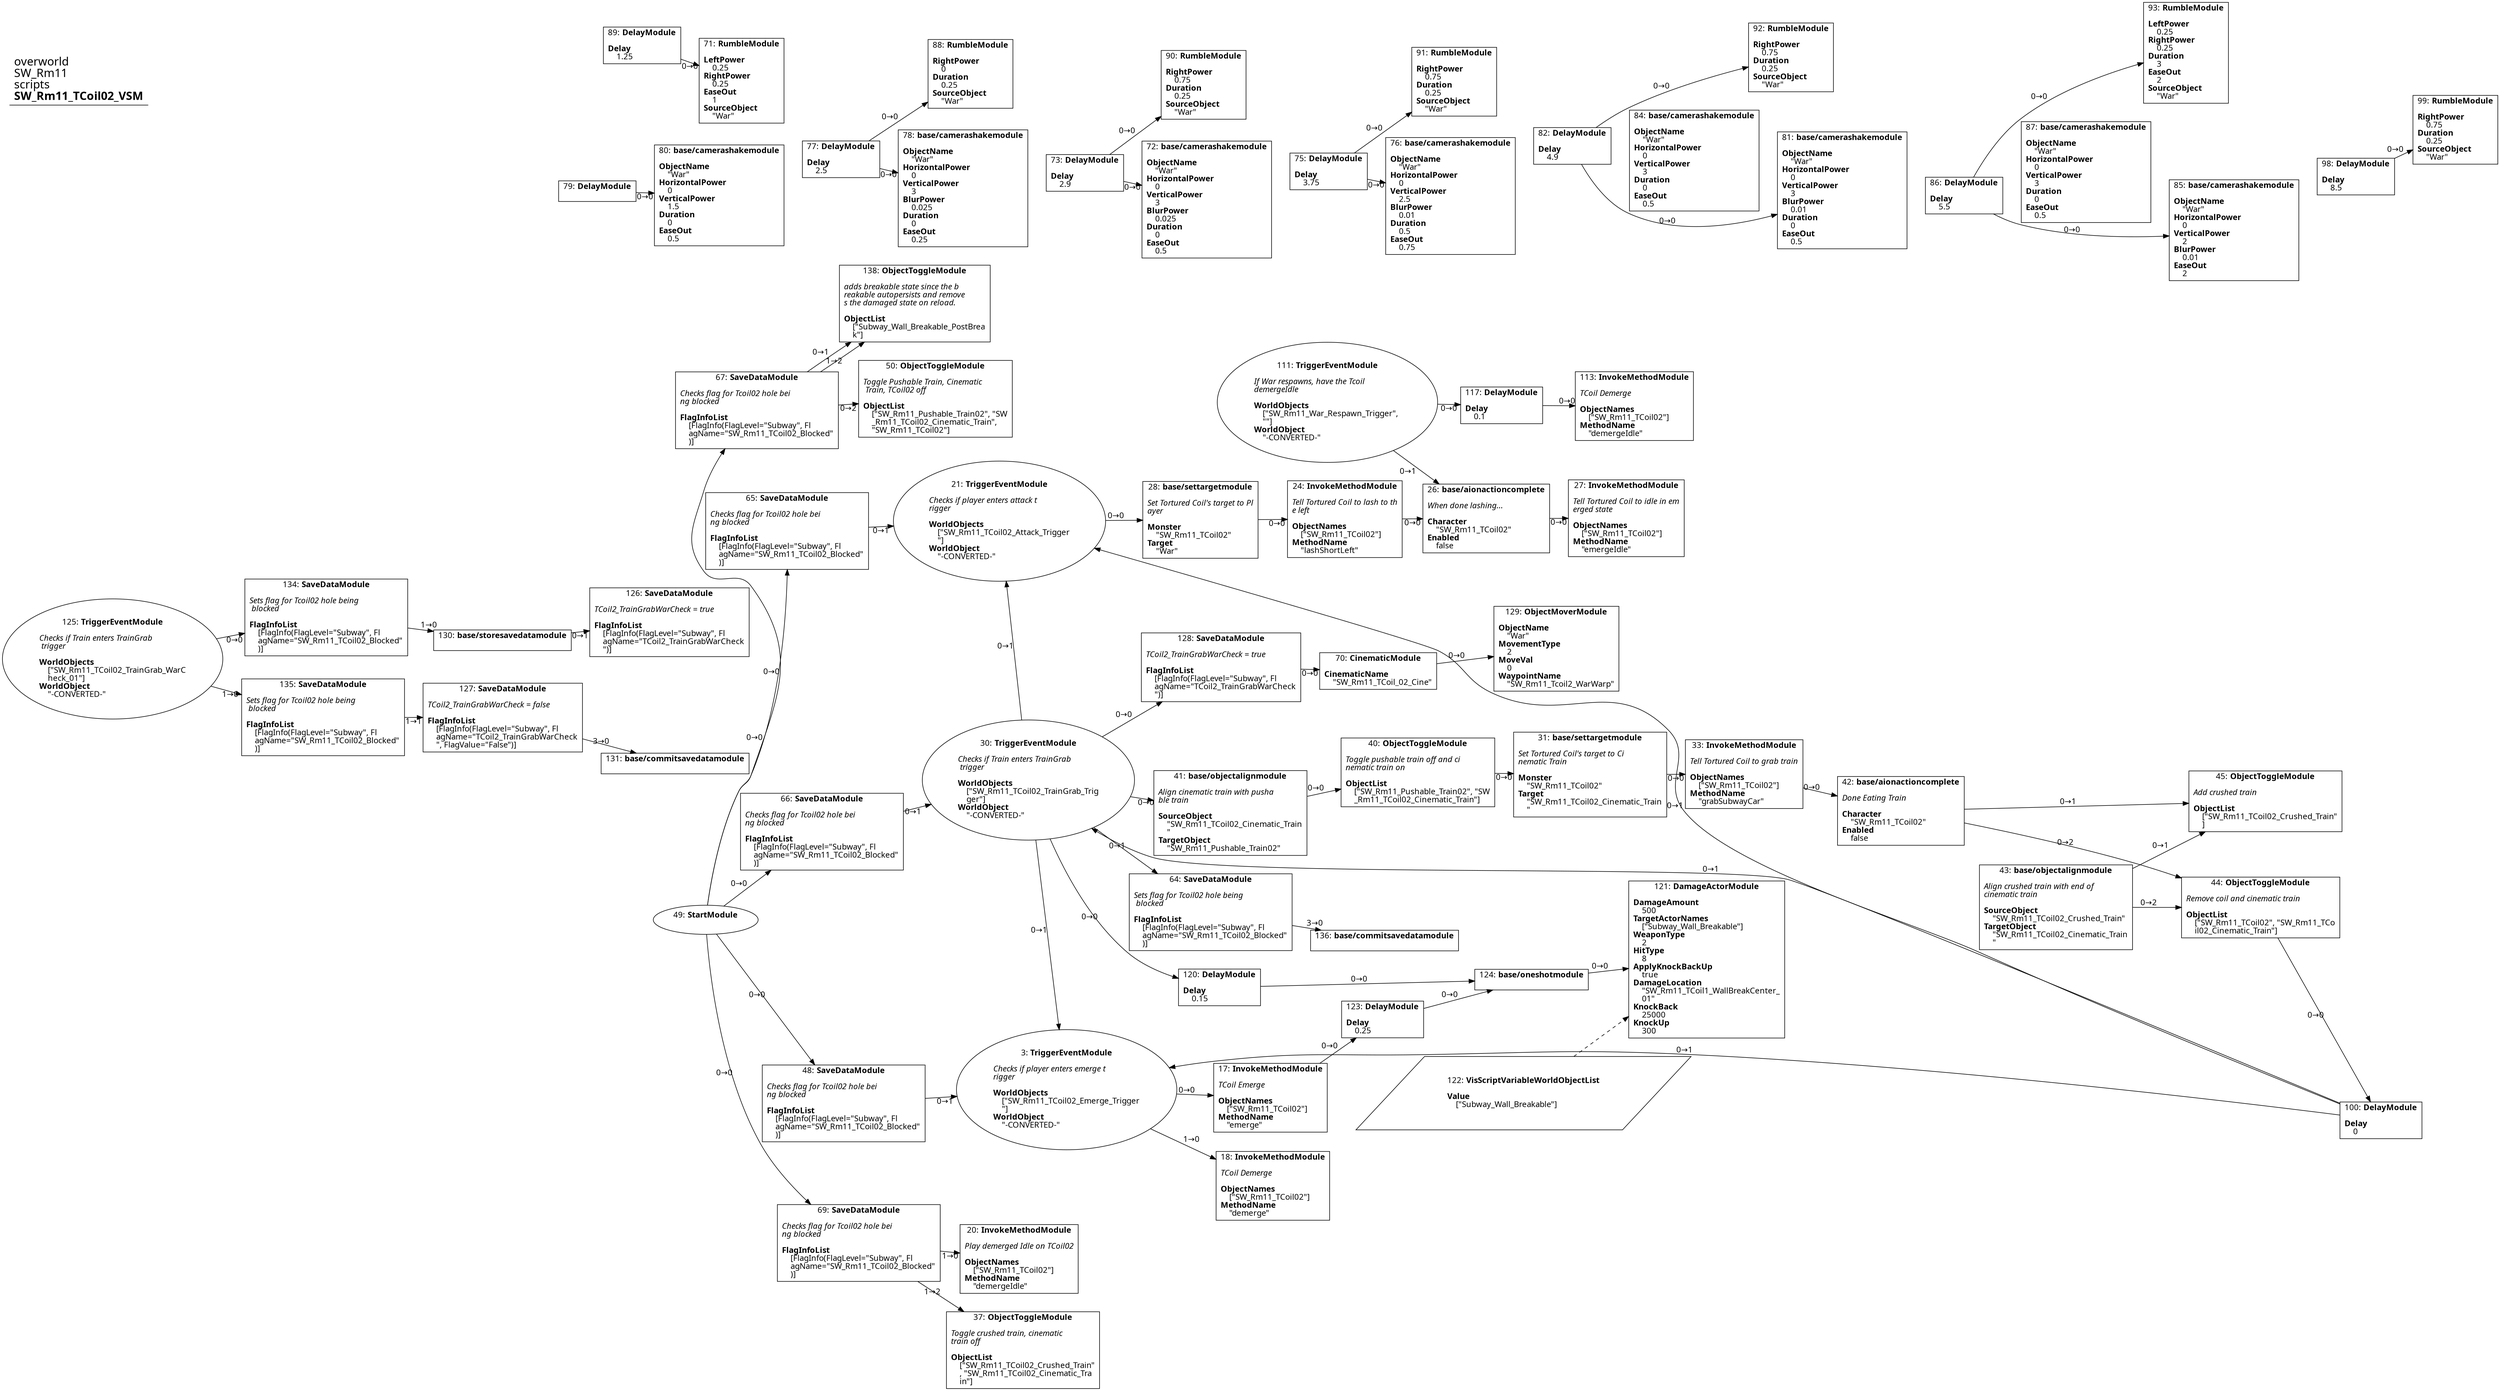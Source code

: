 digraph {
    layout = fdp;
    overlap = prism;
    sep = "+16";
    splines = spline;

    node [ shape = box ];

    graph [ fontname = "Segoe UI" ];
    node [ fontname = "Segoe UI" ];
    edge [ fontname = "Segoe UI" ];

    3 [ label = <3: <b>TriggerEventModule</b><br/><br/><i>Checks if player enters emerge t<br align="left"/>rigger<br align="left"/></i><br align="left"/><b>WorldObjects</b><br align="left"/>    [&quot;SW_Rm11_TCoil02_Emerge_Trigger<br align="left"/>    &quot;]<br align="left"/><b>WorldObject</b><br align="left"/>    &quot;-CONVERTED-&quot;<br align="left"/>> ];
    3 [ shape = oval ]
    3 [ pos = "-0.31500003,-0.93000007!" ];
    3 -> 17 [ label = "0→0" ];
    3 -> 18 [ label = "1→0" ];

    17 [ label = <17: <b>InvokeMethodModule</b><br/><br/><i>TCoil Emerge<br align="left"/></i><br align="left"/><b>ObjectNames</b><br align="left"/>    [&quot;SW_Rm11_TCoil02&quot;]<br align="left"/><b>MethodName</b><br align="left"/>    &quot;emerge&quot;<br align="left"/>> ];
    17 [ pos = "-0.057000004,-0.93000007!" ];
    17 -> 123 [ label = "0→0" ];

    18 [ label = <18: <b>InvokeMethodModule</b><br/><br/><i>TCoil Demerge<br align="left"/></i><br align="left"/><b>ObjectNames</b><br align="left"/>    [&quot;SW_Rm11_TCoil02&quot;]<br align="left"/><b>MethodName</b><br align="left"/>    &quot;demerge&quot;<br align="left"/>> ];
    18 [ pos = "-0.053000003,-1.0780001!" ];

    20 [ label = <20: <b>InvokeMethodModule</b><br/><br/><i>Play demerged Idle on TCoil02<br align="left"/></i><br align="left"/><b>ObjectNames</b><br align="left"/>    [&quot;SW_Rm11_TCoil02&quot;]<br align="left"/><b>MethodName</b><br align="left"/>    &quot;demergeIdle&quot;<br align="left"/>> ];
    20 [ pos = "-0.48900002,-1.2490001!" ];

    21 [ label = <21: <b>TriggerEventModule</b><br/><br/><i>Checks if player enters attack t<br align="left"/>rigger<br align="left"/></i><br align="left"/><b>WorldObjects</b><br align="left"/>    [&quot;SW_Rm11_TCoil02_Attack_Trigger<br align="left"/>    &quot;]<br align="left"/><b>WorldObject</b><br align="left"/>    &quot;-CONVERTED-&quot;<br align="left"/>> ];
    21 [ shape = oval ]
    21 [ pos = "-0.37600002,0.18900001!" ];
    21 -> 28 [ label = "0→0" ];

    24 [ label = <24: <b>InvokeMethodModule</b><br/><br/><i>Tell Tortured Coil to lash to th<br align="left"/>e left<br align="left"/></i><br align="left"/><b>ObjectNames</b><br align="left"/>    [&quot;SW_Rm11_TCoil02&quot;]<br align="left"/><b>MethodName</b><br align="left"/>    &quot;lashShortLeft&quot;<br align="left"/>> ];
    24 [ pos = "0.124000005,0.18900001!" ];
    24 -> 26 [ label = "0→0" ];

    26 [ label = <26: <b>base/aionactioncomplete</b><br/><br/><i>When done lashing...<br align="left"/></i><br align="left"/><b>Character</b><br align="left"/>    &quot;SW_Rm11_TCoil02&quot;<br align="left"/><b>Enabled</b><br align="left"/>    false<br align="left"/>> ];
    26 [ pos = "0.36,0.18900001!" ];
    26 -> 27 [ label = "0→0" ];

    27 [ label = <27: <b>InvokeMethodModule</b><br/><br/><i>Tell Tortured Coil to idle in em<br align="left"/>erged state<br align="left"/></i><br align="left"/><b>ObjectNames</b><br align="left"/>    [&quot;SW_Rm11_TCoil02&quot;]<br align="left"/><b>MethodName</b><br align="left"/>    &quot;emergeIdle&quot;<br align="left"/>> ];
    27 [ pos = "0.59400004,0.18900001!" ];

    28 [ label = <28: <b>base/settargetmodule</b><br/><br/><i>Set Tortured Coil's target to Pl<br align="left"/>ayer<br align="left"/></i><br align="left"/><b>Monster</b><br align="left"/>    &quot;SW_Rm11_TCoil02&quot;<br align="left"/><b>Target</b><br align="left"/>    &quot;War&quot;<br align="left"/>> ];
    28 [ pos = "-0.119,0.18900001!" ];
    28 -> 24 [ label = "0→0" ];

    30 [ label = <30: <b>TriggerEventModule</b><br/><br/><i>Checks if Train enters TrainGrab<br align="left"/> trigger<br align="left"/></i><br align="left"/><b>WorldObjects</b><br align="left"/>    [&quot;SW_Rm11_TCoil02_TrainGrab_Trig<br align="left"/>    ger&quot;]<br align="left"/><b>WorldObject</b><br align="left"/>    &quot;-CONVERTED-&quot;<br align="left"/>> ];
    30 [ shape = oval ]
    30 [ pos = "-0.37100002,-0.36200002!" ];
    30 -> 64 [ label = "0→1" ];
    30 -> 41 [ label = "0→0" ];
    30 -> 21 [ label = "0→1" ];
    30 -> 3 [ label = "0→1" ];
    30 -> 120 [ label = "0→0" ];
    30 -> 128 [ label = "0→0" ];

    31 [ label = <31: <b>base/settargetmodule</b><br/><br/><i>Set Tortured Coil's target to Ci<br align="left"/>nematic Train<br align="left"/></i><br align="left"/><b>Monster</b><br align="left"/>    &quot;SW_Rm11_TCoil02&quot;<br align="left"/><b>Target</b><br align="left"/>    &quot;SW_Rm11_TCoil02_Cinematic_Train<br align="left"/>    &quot;<br align="left"/>> ];
    31 [ pos = "0.47200003,-0.36200002!" ];
    31 -> 33 [ label = "0→0" ];

    33 [ label = <33: <b>InvokeMethodModule</b><br/><br/><i>Tell Tortured Coil to grab train<br align="left"/></i><br align="left"/><b>ObjectNames</b><br align="left"/>    [&quot;SW_Rm11_TCoil02&quot;]<br align="left"/><b>MethodName</b><br align="left"/>    &quot;grabSubwayCar&quot;<br align="left"/>> ];
    33 [ pos = "0.75000006,-0.36200002!" ];
    33 -> 42 [ label = "0→0" ];

    37 [ label = <37: <b>ObjectToggleModule</b><br/><br/><i>Toggle crushed train, cinematic <br align="left"/>train off<br align="left"/></i><br align="left"/><b>ObjectList</b><br align="left"/>    [&quot;SW_Rm11_TCoil02_Crushed_Train&quot;<br align="left"/>    , &quot;SW_Rm11_TCoil02_Cinematic_Tra<br align="left"/>    in&quot;]<br align="left"/>> ];
    37 [ pos = "-0.48700002,-1.4130001!" ];

    40 [ label = <40: <b>ObjectToggleModule</b><br/><br/><i>Toggle pushable train off and ci<br align="left"/>nematic train on<br align="left"/></i><br align="left"/><b>ObjectList</b><br align="left"/>    [&quot;SW_Rm11_Pushable_Train02&quot;, &quot;SW<br align="left"/>    _Rm11_TCoil02_Cinematic_Train&quot;]<br align="left"/>> ];
    40 [ pos = "0.18200001,-0.35300002!" ];
    40 -> 31 [ label = "0→0" ];

    41 [ label = <41: <b>base/objectalignmodule</b><br/><br/><i>Align cinematic train with pusha<br align="left"/>ble train<br align="left"/></i><br align="left"/><b>SourceObject</b><br align="left"/>    &quot;SW_Rm11_TCoil02_Cinematic_Train<br align="left"/>    &quot;<br align="left"/><b>TargetObject</b><br align="left"/>    &quot;SW_Rm11_Pushable_Train02&quot;<br align="left"/>> ];
    41 [ pos = "-0.08400001,-0.45900002!" ];
    41 -> 40 [ label = "0→0" ];

    42 [ label = <42: <b>base/aionactioncomplete</b><br/><br/><i>Done Eating Train<br align="left"/></i><br align="left"/><b>Character</b><br align="left"/>    &quot;SW_Rm11_TCoil02&quot;<br align="left"/><b>Enabled</b><br align="left"/>    false<br align="left"/>> ];
    42 [ pos = "1.031,-0.36200002!" ];
    42 -> 45 [ label = "0→1" ];
    42 -> 44 [ label = "0→2" ];

    43 [ label = <43: <b>base/objectalignmodule</b><br/><br/><i>Align crushed train with end of <br align="left"/>cinematic train<br align="left"/></i><br align="left"/><b>SourceObject</b><br align="left"/>    &quot;SW_Rm11_TCoil02_Crushed_Train&quot;<br align="left"/><b>TargetObject</b><br align="left"/>    &quot;SW_Rm11_TCoil02_Cinematic_Train<br align="left"/>    &quot;<br align="left"/>> ];
    43 [ pos = "1.2620001,-0.544!" ];
    43 -> 44 [ label = "0→2" ];
    43 -> 45 [ label = "0→1" ];

    44 [ label = <44: <b>ObjectToggleModule</b><br/><br/><i>Remove coil and cinematic train<br align="left"/></i><br align="left"/><b>ObjectList</b><br align="left"/>    [&quot;SW_Rm11_TCoil02&quot;, &quot;SW_Rm11_TCo<br align="left"/>    il02_Cinematic_Train&quot;]<br align="left"/>> ];
    44 [ pos = "1.608,-0.541!" ];
    44 -> 100 [ label = "0→0" ];

    45 [ label = <45: <b>ObjectToggleModule</b><br/><br/><i>Add crushed train<br align="left"/></i><br align="left"/><b>ObjectList</b><br align="left"/>    [&quot;SW_Rm11_TCoil02_Crushed_Train&quot;<br align="left"/>    ]<br align="left"/>> ];
    45 [ pos = "1.6070001,-0.33600003!" ];

    48 [ label = <48: <b>SaveDataModule</b><br/><br/><i>Checks flag for Tcoil02 hole bei<br align="left"/>ng blocked<br align="left"/></i><br align="left"/><b>FlagInfoList</b><br align="left"/>    [FlagInfo(FlagLevel=&quot;Subway&quot;, Fl<br align="left"/>    agName=&quot;SW_Rm11_TCoil02_Blocked&quot;<br align="left"/>    )]<br align="left"/>> ];
    48 [ pos = "-0.703,-0.95300007!" ];
    48 -> 3 [ label = "0→1" ];

    49 [ label = <49: <b>StartModule</b><br/><br/>> ];
    49 [ shape = oval ]
    49 [ pos = "-0.97,-0.569!" ];
    49 -> 48 [ label = "0→0" ];
    49 -> 65 [ label = "0→0" ];
    49 -> 66 [ label = "0→0" ];
    49 -> 67 [ label = "0→0" ];
    49 -> 69 [ label = "0→0" ];

    50 [ label = <50: <b>ObjectToggleModule</b><br/><br/><i>Toggle Pushable Train, Cinematic<br align="left"/> Train, TCoil02 off<br align="left"/></i><br align="left"/><b>ObjectList</b><br align="left"/>    [&quot;SW_Rm11_Pushable_Train02&quot;, &quot;SW<br align="left"/>    _Rm11_TCoil02_Cinematic_Train&quot;, <br align="left"/>    &quot;SW_Rm11_TCoil02&quot;]<br align="left"/>> ];
    50 [ pos = "-0.42200002,0.46600002!" ];

    64 [ label = <64: <b>SaveDataModule</b><br/><br/><i>Sets flag for Tcoil02 hole being<br align="left"/> blocked<br align="left"/></i><br align="left"/><b>FlagInfoList</b><br align="left"/>    [FlagInfo(FlagLevel=&quot;Subway&quot;, Fl<br align="left"/>    agName=&quot;SW_Rm11_TCoil02_Blocked&quot;<br align="left"/>    )]<br align="left"/>> ];
    64 [ pos = "-0.095000006,-0.54700005!" ];
    64 -> 136 [ label = "3→0" ];

    65 [ label = <65: <b>SaveDataModule</b><br/><br/><i>Checks flag for Tcoil02 hole bei<br align="left"/>ng blocked<br align="left"/></i><br align="left"/><b>FlagInfoList</b><br align="left"/>    [FlagInfo(FlagLevel=&quot;Subway&quot;, Fl<br align="left"/>    agName=&quot;SW_Rm11_TCoil02_Blocked&quot;<br align="left"/>    )]<br align="left"/>> ];
    65 [ pos = "-0.69100004,0.16600001!" ];
    65 -> 21 [ label = "0→1" ];

    66 [ label = <66: <b>SaveDataModule</b><br/><br/><i>Checks flag for Tcoil02 hole bei<br align="left"/>ng blocked<br align="left"/></i><br align="left"/><b>FlagInfoList</b><br align="left"/>    [FlagInfo(FlagLevel=&quot;Subway&quot;, Fl<br align="left"/>    agName=&quot;SW_Rm11_TCoil02_Blocked&quot;<br align="left"/>    )]<br align="left"/>> ];
    66 [ pos = "-0.68100005,-0.38500002!" ];
    66 -> 30 [ label = "0→1" ];

    67 [ label = <67: <b>SaveDataModule</b><br/><br/><i>Checks flag for Tcoil02 hole bei<br align="left"/>ng blocked<br align="left"/></i><br align="left"/><b>FlagInfoList</b><br align="left"/>    [FlagInfo(FlagLevel=&quot;Subway&quot;, Fl<br align="left"/>    agName=&quot;SW_Rm11_TCoil02_Blocked&quot;<br align="left"/>    )]<br align="left"/>> ];
    67 [ pos = "-0.698,0.42000002!" ];
    67 -> 50 [ label = "0→2" ];
    67 -> 138 [ label = "0→1" ];
    67 -> 138 [ label = "1→2" ];

    69 [ label = <69: <b>SaveDataModule</b><br/><br/><i>Checks flag for Tcoil02 hole bei<br align="left"/>ng blocked<br align="left"/></i><br align="left"/><b>FlagInfoList</b><br align="left"/>    [FlagInfo(FlagLevel=&quot;Subway&quot;, Fl<br align="left"/>    agName=&quot;SW_Rm11_TCoil02_Blocked&quot;<br align="left"/>    )]<br align="left"/>> ];
    69 [ pos = "-0.725,-1.2260001!" ];
    69 -> 37 [ label = "1→2" ];
    69 -> 20 [ label = "1→0" ];

    70 [ label = <70: <b>CinematicModule</b><br/><br/><b>CinematicName</b><br align="left"/>    &quot;SW_Rm11_TCoil_02_Cine&quot;<br align="left"/>> ];
    70 [ pos = "0.119,-0.186!" ];
    70 -> 129 [ label = "0→0" ];

    71 [ label = <71: <b>RumbleModule</b><br/><br/><b>LeftPower</b><br align="left"/>    0.25<br align="left"/><b>RightPower</b><br align="left"/>    0.25<br align="left"/><b>EaseOut</b><br align="left"/>    1<br align="left"/><b>SourceObject</b><br align="left"/>    &quot;War&quot;<br align="left"/>> ];
    71 [ pos = "-0.55700004,0.92200005!" ];

    72 [ label = <72: <b>base/camerashakemodule</b><br/><br/><b>ObjectName</b><br align="left"/>    &quot;War&quot;<br align="left"/><b>HorizontalPower</b><br align="left"/>    0<br align="left"/><b>VerticalPower</b><br align="left"/>    3<br align="left"/><b>BlurPower</b><br align="left"/>    0.025<br align="left"/><b>Duration</b><br align="left"/>    0<br align="left"/><b>EaseOut</b><br align="left"/>    0.5<br align="left"/>> ];
    72 [ pos = "0.12100001,0.85800004!" ];

    73 [ label = <73: <b>DelayModule</b><br/><br/><b>Delay</b><br align="left"/>    2.9<br align="left"/>> ];
    73 [ pos = "-0.038000003,0.85800004!" ];
    73 -> 72 [ label = "0→0" ];
    73 -> 90 [ label = "0→0" ];

    75 [ label = <75: <b>DelayModule</b><br/><br/><b>Delay</b><br align="left"/>    3.75<br align="left"/>> ];
    75 [ pos = "0.303,0.85800004!" ];
    75 -> 76 [ label = "0→0" ];
    75 -> 91 [ label = "0→0" ];

    76 [ label = <76: <b>base/camerashakemodule</b><br/><br/><b>ObjectName</b><br align="left"/>    &quot;War&quot;<br align="left"/><b>HorizontalPower</b><br align="left"/>    0<br align="left"/><b>VerticalPower</b><br align="left"/>    2.5<br align="left"/><b>BlurPower</b><br align="left"/>    0.01<br align="left"/><b>Duration</b><br align="left"/>    0.5<br align="left"/><b>EaseOut</b><br align="left"/>    0.75<br align="left"/>> ];
    76 [ pos = "0.46600002,0.85800004!" ];

    77 [ label = <77: <b>DelayModule</b><br/><br/><b>Delay</b><br align="left"/>    2.5<br align="left"/>> ];
    77 [ pos = "-0.37600002,0.85700005!" ];
    77 -> 78 [ label = "0→0" ];
    77 -> 88 [ label = "0→0" ];

    78 [ label = <78: <b>base/camerashakemodule</b><br/><br/><b>ObjectName</b><br align="left"/>    &quot;War&quot;<br align="left"/><b>HorizontalPower</b><br align="left"/>    0<br align="left"/><b>VerticalPower</b><br align="left"/>    3<br align="left"/><b>BlurPower</b><br align="left"/>    0.025<br align="left"/><b>Duration</b><br align="left"/>    0<br align="left"/><b>EaseOut</b><br align="left"/>    0.25<br align="left"/>> ];
    78 [ pos = "-0.23,0.85700005!" ];

    79 [ label = <79: <b>DelayModule</b><br/><br/>> ];
    79 [ pos = "-0.70000005,0.85700005!" ];
    79 -> 80 [ label = "0→0" ];

    80 [ label = <80: <b>base/camerashakemodule</b><br/><br/><b>ObjectName</b><br align="left"/>    &quot;War&quot;<br align="left"/><b>HorizontalPower</b><br align="left"/>    0<br align="left"/><b>VerticalPower</b><br align="left"/>    1.5<br align="left"/><b>Duration</b><br align="left"/>    0<br align="left"/><b>EaseOut</b><br align="left"/>    0.5<br align="left"/>> ];
    80 [ pos = "-0.55600005,0.85700005!" ];

    81 [ label = <81: <b>base/camerashakemodule</b><br/><br/><b>ObjectName</b><br align="left"/>    &quot;War&quot;<br align="left"/><b>HorizontalPower</b><br align="left"/>    0<br align="left"/><b>VerticalPower</b><br align="left"/>    3<br align="left"/><b>BlurPower</b><br align="left"/>    0.01<br align="left"/><b>Duration</b><br align="left"/>    0<br align="left"/><b>EaseOut</b><br align="left"/>    0.5<br align="left"/>> ];
    81 [ pos = "0.79600006,0.859!" ];

    82 [ label = <82: <b>DelayModule</b><br/><br/><b>Delay</b><br align="left"/>    4.9<br align="left"/>> ];
    82 [ pos = "0.656,0.859!" ];
    82 -> 81 [ label = "0→0" ];
    82 -> 92 [ label = "0→0" ];

    84 [ label = <84: <b>base/camerashakemodule</b><br/><br/><b>ObjectName</b><br align="left"/>    &quot;War&quot;<br align="left"/><b>HorizontalPower</b><br align="left"/>    0<br align="left"/><b>VerticalPower</b><br align="left"/>    3<br align="left"/><b>Duration</b><br align="left"/>    0<br align="left"/><b>EaseOut</b><br align="left"/>    0.5<br align="left"/>> ];
    84 [ pos = "0.79600006,0.859!" ];

    85 [ label = <85: <b>base/camerashakemodule</b><br/><br/><b>ObjectName</b><br align="left"/>    &quot;War&quot;<br align="left"/><b>HorizontalPower</b><br align="left"/>    0<br align="left"/><b>VerticalPower</b><br align="left"/>    2<br align="left"/><b>BlurPower</b><br align="left"/>    0.01<br align="left"/><b>EaseOut</b><br align="left"/>    2<br align="left"/>> ];
    85 [ pos = "1.13,0.85600007!" ];

    86 [ label = <86: <b>DelayModule</b><br/><br/><b>Delay</b><br align="left"/>    5.5<br align="left"/>> ];
    86 [ pos = "0.99000007,0.85600007!" ];
    86 -> 85 [ label = "0→0" ];
    86 -> 93 [ label = "0→0" ];

    87 [ label = <87: <b>base/camerashakemodule</b><br/><br/><b>ObjectName</b><br align="left"/>    &quot;War&quot;<br align="left"/><b>HorizontalPower</b><br align="left"/>    0<br align="left"/><b>VerticalPower</b><br align="left"/>    3<br align="left"/><b>Duration</b><br align="left"/>    0<br align="left"/><b>EaseOut</b><br align="left"/>    0.5<br align="left"/>> ];
    87 [ pos = "1.13,0.85600007!" ];

    88 [ label = <88: <b>RumbleModule</b><br/><br/><b>RightPower</b><br align="left"/>    0<br align="left"/><b>Duration</b><br align="left"/>    0.25<br align="left"/><b>SourceObject</b><br align="left"/>    &quot;War&quot;<br align="left"/>> ];
    88 [ pos = "-0.231,0.92200005!" ];

    89 [ label = <89: <b>DelayModule</b><br/><br/><b>Delay</b><br align="left"/>    1.25<br align="left"/>> ];
    89 [ pos = "-0.70100003,1.01!" ];
    89 -> 71 [ label = "0→0" ];

    90 [ label = <90: <b>RumbleModule</b><br/><br/><b>RightPower</b><br align="left"/>    0.75<br align="left"/><b>Duration</b><br align="left"/>    0.25<br align="left"/><b>SourceObject</b><br align="left"/>    &quot;War&quot;<br align="left"/>> ];
    90 [ pos = "0.12100001,0.9250001!" ];

    91 [ label = <91: <b>RumbleModule</b><br/><br/><b>RightPower</b><br align="left"/>    0.75<br align="left"/><b>Duration</b><br align="left"/>    0.25<br align="left"/><b>SourceObject</b><br align="left"/>    &quot;War&quot;<br align="left"/>> ];
    91 [ pos = "0.46800002,0.924!" ];

    92 [ label = <92: <b>RumbleModule</b><br/><br/><b>RightPower</b><br align="left"/>    0.75<br align="left"/><b>Duration</b><br align="left"/>    0.25<br align="left"/><b>SourceObject</b><br align="left"/>    &quot;War&quot;<br align="left"/>> ];
    92 [ pos = "0.794,0.92700005!" ];

    93 [ label = <93: <b>RumbleModule</b><br/><br/><b>LeftPower</b><br align="left"/>    0.25<br align="left"/><b>RightPower</b><br align="left"/>    0.25<br align="left"/><b>Duration</b><br align="left"/>    3<br align="left"/><b>EaseOut</b><br align="left"/>    2<br align="left"/><b>SourceObject</b><br align="left"/>    &quot;War&quot;<br align="left"/>> ];
    93 [ pos = "1.133,0.92300004!" ];

    98 [ label = <98: <b>DelayModule</b><br/><br/><b>Delay</b><br align="left"/>    8.5<br align="left"/>> ];
    98 [ pos = "1.3180001,0.85300004!" ];
    98 -> 99 [ label = "0→0" ];

    99 [ label = <99: <b>RumbleModule</b><br/><br/><b>RightPower</b><br align="left"/>    0.75<br align="left"/><b>Duration</b><br align="left"/>    0.25<br align="left"/><b>SourceObject</b><br align="left"/>    &quot;War&quot;<br align="left"/>> ];
    99 [ pos = "1.503,0.92!" ];

    100 [ label = <100: <b>DelayModule</b><br/><br/><b>Delay</b><br align="left"/>    0<br align="left"/>> ];
    100 [ pos = "1.848,-0.95500004!" ];
    100 -> 3 [ label = "0→1" ];
    100 -> 30 [ label = "0→1" ];
    100 -> 21 [ label = "0→1" ];

    111 [ label = <111: <b>TriggerEventModule</b><br/><br/><i>If War respawns, have the Tcoil <br align="left"/>demergeIdle<br align="left"/></i><br align="left"/><b>WorldObjects</b><br align="left"/>    [&quot;SW_Rm11_War_Respawn_Trigger&quot;, <br align="left"/>    &quot;&quot;]<br align="left"/><b>WorldObject</b><br align="left"/>    &quot;-CONVERTED-&quot;<br align="left"/>> ];
    111 [ shape = oval ]
    111 [ pos = "0.085,0.386!" ];
    111 -> 117 [ label = "0→0" ];
    111 -> 26 [ label = "0→1" ];

    113 [ label = <113: <b>InvokeMethodModule</b><br/><br/><i>TCoil Demerge<br align="left"/></i><br align="left"/><b>ObjectNames</b><br align="left"/>    [&quot;SW_Rm11_TCoil02&quot;]<br align="left"/><b>MethodName</b><br align="left"/>    &quot;demergeIdle&quot;<br align="left"/>> ];
    113 [ pos = "0.517,0.386!" ];

    117 [ label = <117: <b>DelayModule</b><br/><br/><b>Delay</b><br align="left"/>    0.1<br align="left"/>> ];
    117 [ pos = "0.358,0.386!" ];
    117 -> 113 [ label = "0→0" ];

    120 [ label = <120: <b>DelayModule</b><br/><br/><b>Delay</b><br align="left"/>    0.15<br align="left"/>> ];
    120 [ pos = "-0.09200001,-0.68200004!" ];
    120 -> 124 [ label = "0→0" ];

    121 [ label = <121: <b>DamageActorModule</b><br/><br/><b>DamageAmount</b><br align="left"/>    500<br align="left"/><b>TargetActorNames</b><br align="left"/>    [&quot;Subway_Wall_Breakable&quot;]<br align="left"/><b>WeaponType</b><br align="left"/>    2<br align="left"/><b>HitType</b><br align="left"/>    8<br align="left"/><b>ApplyKnockBackUp</b><br align="left"/>    true<br align="left"/><b>DamageLocation</b><br align="left"/>    &quot;SW_Rm11_TCoil1_WallBreakCenter_<br align="left"/>    01&quot;<br align="left"/><b>KnockBack</b><br align="left"/>    25000<br align="left"/><b>KnockUp</b><br align="left"/>    300<br align="left"/>> ];
    121 [ pos = "0.64900005,-0.707!" ];
    122 -> 121 [ style = dashed ];

    122 [ label = <122: <b>VisScriptVariableWorldObjectList</b><br/><br/><b>Value</b><br align="left"/>    [&quot;Subway_Wall_Breakable&quot;]<br align="left"/>> ];
    122 [ shape = parallelogram ]
    122 [ pos = "0.40600002,-0.86600006!" ];

    123 [ label = <123: <b>DelayModule</b><br/><br/><b>Delay</b><br align="left"/>    0.25<br align="left"/>> ];
    123 [ pos = "0.19000001,-0.777!" ];
    123 -> 124 [ label = "0→0" ];

    124 [ label = <124: <b>base/oneshotmodule</b><br/><br/>> ];
    124 [ pos = "0.40600002,-0.707!" ];
    124 -> 121 [ label = "0→0" ];

    125 [ label = <125: <b>TriggerEventModule</b><br/><br/><i>Checks if Train enters TrainGrab<br align="left"/> trigger<br align="left"/></i><br align="left"/><b>WorldObjects</b><br align="left"/>    [&quot;SW_Rm11_TCoil02_TrainGrab_WarC<br align="left"/>    heck_01&quot;]<br align="left"/><b>WorldObject</b><br align="left"/>    &quot;-CONVERTED-&quot;<br align="left"/>> ];
    125 [ shape = oval ]
    125 [ pos = "-1.9640001,-0.10300001!" ];
    125 -> 135 [ label = "1→0" ];
    125 -> 134 [ label = "0→0" ];

    126 [ label = <126: <b>SaveDataModule</b><br/><br/><i>TCoil2_TrainGrabWarCheck = true<br align="left"/></i><br align="left"/><b>FlagInfoList</b><br align="left"/>    [FlagInfo(FlagLevel=&quot;Subway&quot;, Fl<br align="left"/>    agName=&quot;TCoil2_TrainGrabWarCheck<br align="left"/>    &quot;)]<br align="left"/>> ];
    126 [ pos = "-1.202,-0.029000001!" ];

    127 [ label = <127: <b>SaveDataModule</b><br/><br/><i>TCoil2_TrainGrabWarCheck = false<br align="left"/></i><br align="left"/><b>FlagInfoList</b><br align="left"/>    [FlagInfo(FlagLevel=&quot;Subway&quot;, Fl<br align="left"/>    agName=&quot;TCoil2_TrainGrabWarCheck<br align="left"/>    &quot;, FlagValue=&quot;False&quot;)]<br align="left"/>> ];
    127 [ pos = "-1.401,-0.19900002!" ];
    127 -> 131 [ label = "3→0" ];

    128 [ label = <128: <b>SaveDataModule</b><br/><br/><i>TCoil2_TrainGrabWarCheck = true<br align="left"/></i><br align="left"/><b>FlagInfoList</b><br align="left"/>    [FlagInfo(FlagLevel=&quot;Subway&quot;, Fl<br align="left"/>    agName=&quot;TCoil2_TrainGrabWarCheck<br align="left"/>    &quot;)]<br align="left"/>> ];
    128 [ pos = "-0.095000006,-0.186!" ];
    128 -> 70 [ label = "0→0" ];

    129 [ label = <129: <b>ObjectMoverModule</b><br/><br/><b>ObjectName</b><br align="left"/>    &quot;War&quot;<br align="left"/><b>MovementType</b><br align="left"/>    2<br align="left"/><b>MoveVal</b><br align="left"/>    0<br align="left"/><b>WaypointName</b><br align="left"/>    &quot;SW_Rm11_Tcoil2_WarWarp&quot;<br align="left"/>> ];
    129 [ pos = "0.44400004,-0.101!" ];

    130 [ label = <130: <b>base/storesavedatamodule</b><br/><br/>> ];
    130 [ pos = "-1.4020001,-0.052!" ];
    130 -> 126 [ label = "0→1" ];

    131 [ label = <131: <b>base/commitsavedatamodule</b><br/><br/>> ];
    131 [ pos = "-1.21,-0.245!" ];

    134 [ label = <134: <b>SaveDataModule</b><br/><br/><i>Sets flag for Tcoil02 hole being<br align="left"/> blocked<br align="left"/></i><br align="left"/><b>FlagInfoList</b><br align="left"/>    [FlagInfo(FlagLevel=&quot;Subway&quot;, Fl<br align="left"/>    agName=&quot;SW_Rm11_TCoil02_Blocked&quot;<br align="left"/>    )]<br align="left"/>> ];
    134 [ pos = "-1.646,-0.029000001!" ];
    134 -> 130 [ label = "1→0" ];

    135 [ label = <135: <b>SaveDataModule</b><br/><br/><i>Sets flag for Tcoil02 hole being<br align="left"/> blocked<br align="left"/></i><br align="left"/><b>FlagInfoList</b><br align="left"/>    [FlagInfo(FlagLevel=&quot;Subway&quot;, Fl<br align="left"/>    agName=&quot;SW_Rm11_TCoil02_Blocked&quot;<br align="left"/>    )]<br align="left"/>> ];
    135 [ pos = "-1.6530001,-0.19900002!" ];
    135 -> 127 [ label = "1→1" ];

    136 [ label = <136: <b>base/commitsavedatamodule</b><br/><br/>> ];
    136 [ pos = "0.120000005,-0.59300005!" ];

    138 [ label = <138: <b>ObjectToggleModule</b><br/><br/><i>adds breakable state since the b<br align="left"/>reakable autopersists and remove<br align="left"/>s the damaged state on reload.<br align="left"/></i><br align="left"/><b>ObjectList</b><br align="left"/>    [&quot;Subway_Wall_Breakable_PostBrea<br align="left"/>    k&quot;]<br align="left"/>> ];
    138 [ pos = "-0.41900003,0.65800005!" ];

    title [ pos = "-1.9650002,1.011!" ];
    title [ shape = underline ];
    title [ label = <<font point-size="20">overworld<br align="left"/>SW_Rm11<br align="left"/>scripts<br align="left"/><b>SW_Rm11_TCoil02_VSM</b><br align="left"/></font>> ];
}

